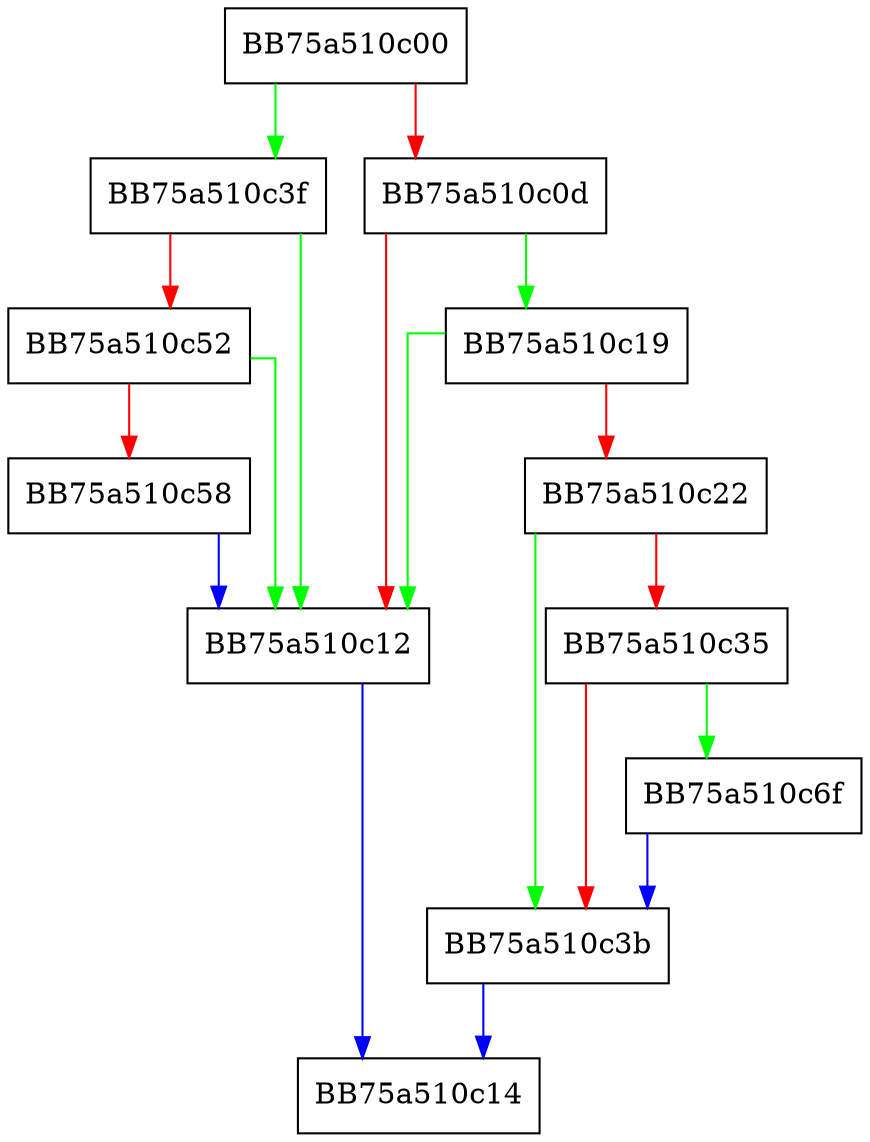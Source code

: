 digraph find_in_cache {
  node [shape="box"];
  graph [splines=ortho];
  BB75a510c00 -> BB75a510c3f [color="green"];
  BB75a510c00 -> BB75a510c0d [color="red"];
  BB75a510c0d -> BB75a510c19 [color="green"];
  BB75a510c0d -> BB75a510c12 [color="red"];
  BB75a510c12 -> BB75a510c14 [color="blue"];
  BB75a510c19 -> BB75a510c12 [color="green"];
  BB75a510c19 -> BB75a510c22 [color="red"];
  BB75a510c22 -> BB75a510c3b [color="green"];
  BB75a510c22 -> BB75a510c35 [color="red"];
  BB75a510c35 -> BB75a510c6f [color="green"];
  BB75a510c35 -> BB75a510c3b [color="red"];
  BB75a510c3b -> BB75a510c14 [color="blue"];
  BB75a510c3f -> BB75a510c12 [color="green"];
  BB75a510c3f -> BB75a510c52 [color="red"];
  BB75a510c52 -> BB75a510c12 [color="green"];
  BB75a510c52 -> BB75a510c58 [color="red"];
  BB75a510c58 -> BB75a510c12 [color="blue"];
  BB75a510c6f -> BB75a510c3b [color="blue"];
}